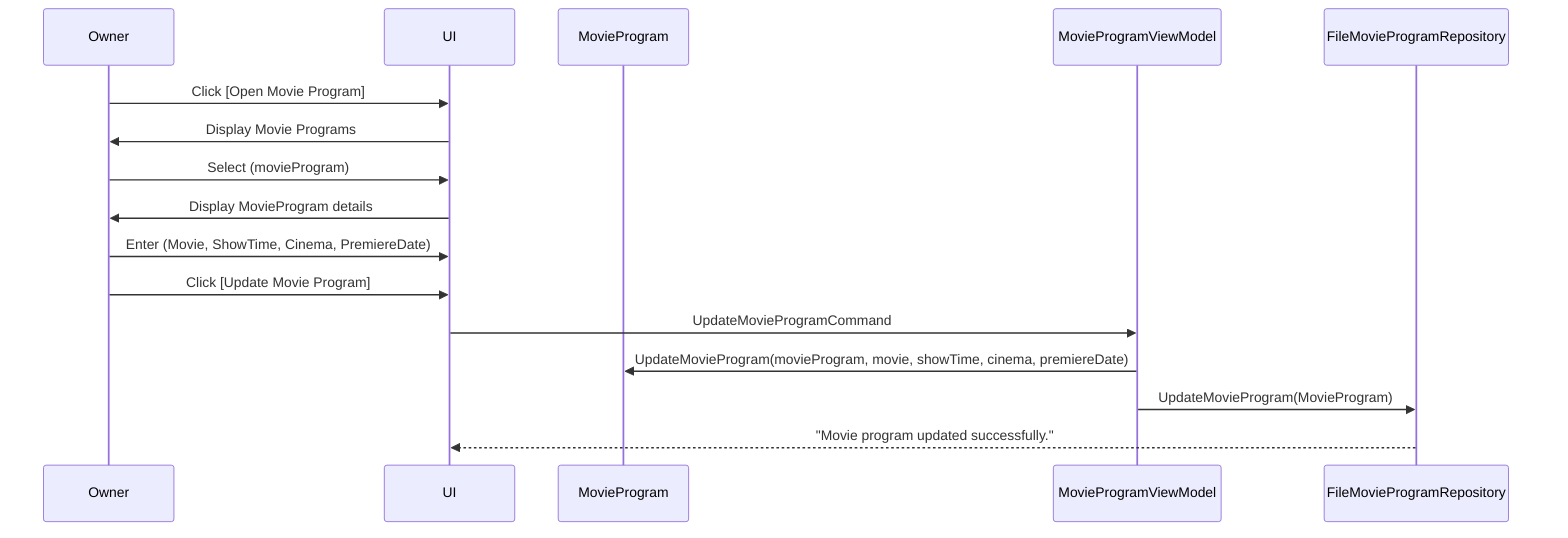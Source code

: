 ﻿sequenceDiagram 
participant Owner
participant UI
participant MovieProgram
participant MovieProgramViewModel
participant FileMovieProgramRepository

Owner ->> UI : Click [Open Movie Program]
UI ->> Owner : Display Movie Programs
Owner ->> UI : Select (movieProgram)
UI ->> Owner : Display MovieProgram details
Owner ->> UI : Enter (Movie, ShowTime, Cinema, PremiereDate)
Owner ->> UI : Click [Update Movie Program]
UI ->> MovieProgramViewModel: UpdateMovieProgramCommand
MovieProgramViewModel ->> MovieProgram: UpdateMovieProgram(movieProgram, movie, showTime, cinema, premiereDate)
MovieProgramViewModel ->> FileMovieProgramRepository: UpdateMovieProgram(MovieProgram)
FileMovieProgramRepository -->> UI: "Movie program updated successfully."
